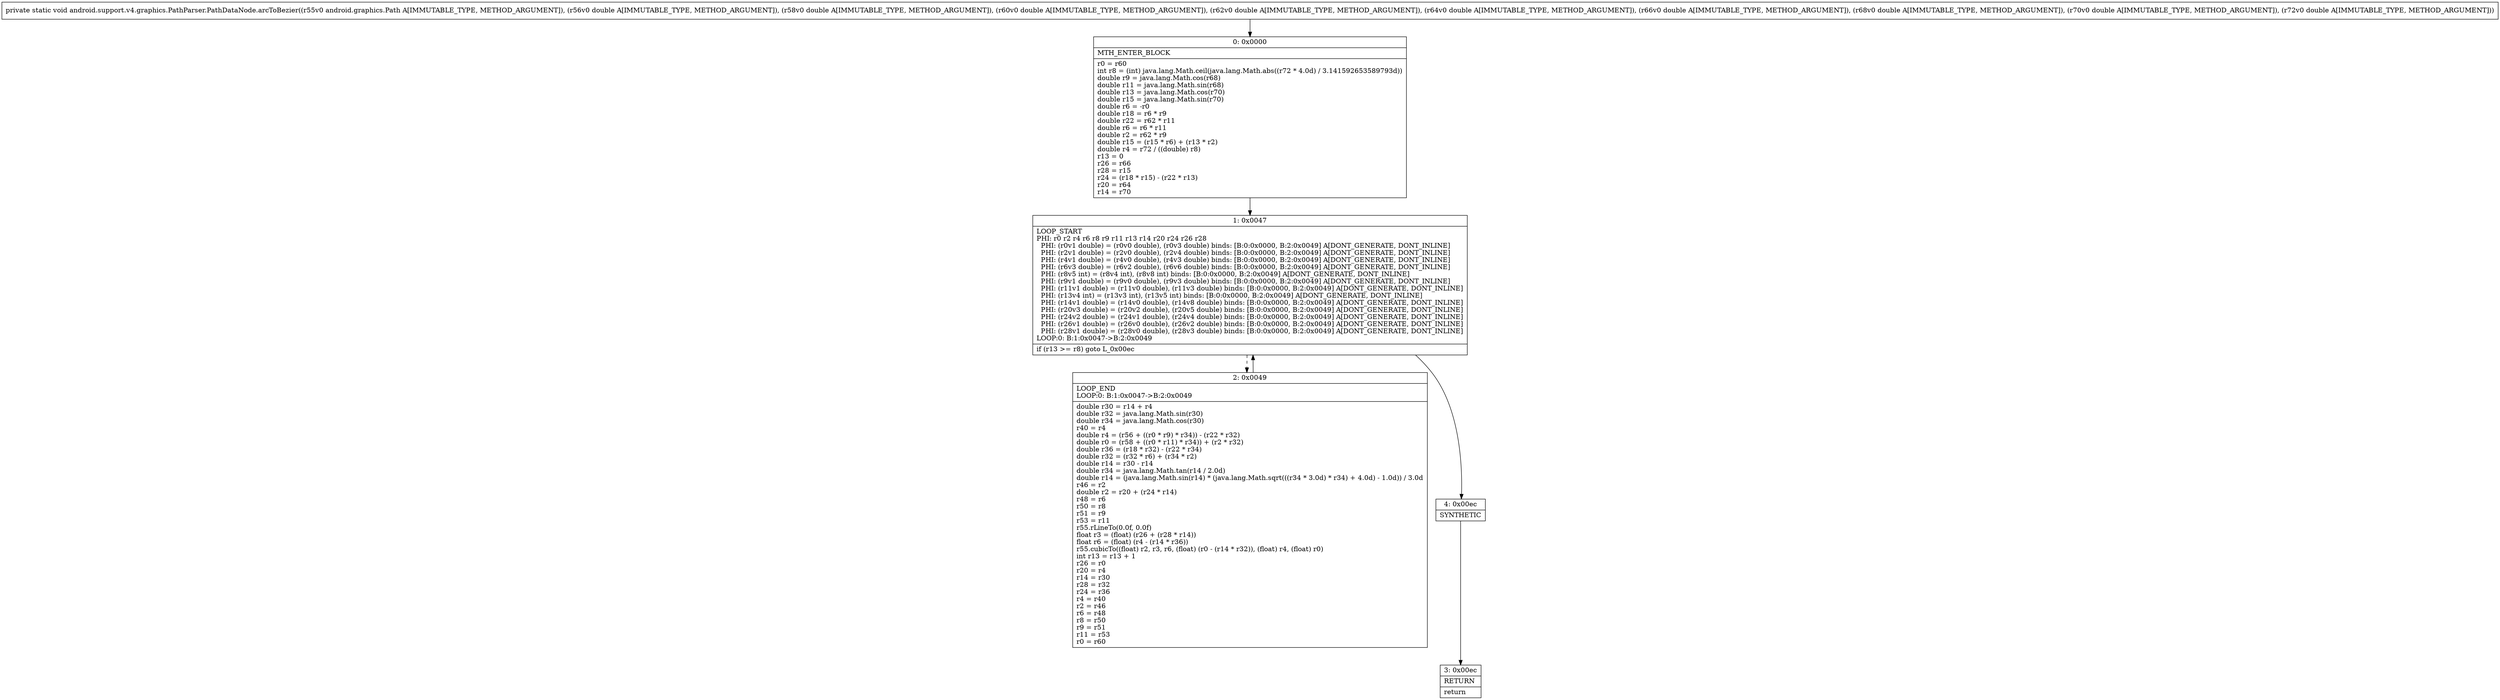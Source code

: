 digraph "CFG forandroid.support.v4.graphics.PathParser.PathDataNode.arcToBezier(Landroid\/graphics\/Path;DDDDDDDDD)V" {
Node_0 [shape=record,label="{0\:\ 0x0000|MTH_ENTER_BLOCK\l|r0 = r60\lint r8 = (int) java.lang.Math.ceil(java.lang.Math.abs((r72 * 4.0d) \/ 3.141592653589793d))\ldouble r9 = java.lang.Math.cos(r68)\ldouble r11 = java.lang.Math.sin(r68)\ldouble r13 = java.lang.Math.cos(r70)\ldouble r15 = java.lang.Math.sin(r70)\ldouble r6 = \-r0\ldouble r18 = r6 * r9\ldouble r22 = r62 * r11\ldouble r6 = r6 * r11\ldouble r2 = r62 * r9\ldouble r15 = (r15 * r6) + (r13 * r2)\ldouble r4 = r72 \/ ((double) r8)\lr13 = 0\lr26 = r66\lr28 = r15\lr24 = (r18 * r15) \- (r22 * r13)\lr20 = r64\lr14 = r70\l}"];
Node_1 [shape=record,label="{1\:\ 0x0047|LOOP_START\lPHI: r0 r2 r4 r6 r8 r9 r11 r13 r14 r20 r24 r26 r28 \l  PHI: (r0v1 double) = (r0v0 double), (r0v3 double) binds: [B:0:0x0000, B:2:0x0049] A[DONT_GENERATE, DONT_INLINE]\l  PHI: (r2v1 double) = (r2v0 double), (r2v4 double) binds: [B:0:0x0000, B:2:0x0049] A[DONT_GENERATE, DONT_INLINE]\l  PHI: (r4v1 double) = (r4v0 double), (r4v3 double) binds: [B:0:0x0000, B:2:0x0049] A[DONT_GENERATE, DONT_INLINE]\l  PHI: (r6v3 double) = (r6v2 double), (r6v6 double) binds: [B:0:0x0000, B:2:0x0049] A[DONT_GENERATE, DONT_INLINE]\l  PHI: (r8v5 int) = (r8v4 int), (r8v8 int) binds: [B:0:0x0000, B:2:0x0049] A[DONT_GENERATE, DONT_INLINE]\l  PHI: (r9v1 double) = (r9v0 double), (r9v3 double) binds: [B:0:0x0000, B:2:0x0049] A[DONT_GENERATE, DONT_INLINE]\l  PHI: (r11v1 double) = (r11v0 double), (r11v3 double) binds: [B:0:0x0000, B:2:0x0049] A[DONT_GENERATE, DONT_INLINE]\l  PHI: (r13v4 int) = (r13v3 int), (r13v5 int) binds: [B:0:0x0000, B:2:0x0049] A[DONT_GENERATE, DONT_INLINE]\l  PHI: (r14v1 double) = (r14v0 double), (r14v8 double) binds: [B:0:0x0000, B:2:0x0049] A[DONT_GENERATE, DONT_INLINE]\l  PHI: (r20v3 double) = (r20v2 double), (r20v5 double) binds: [B:0:0x0000, B:2:0x0049] A[DONT_GENERATE, DONT_INLINE]\l  PHI: (r24v2 double) = (r24v1 double), (r24v4 double) binds: [B:0:0x0000, B:2:0x0049] A[DONT_GENERATE, DONT_INLINE]\l  PHI: (r26v1 double) = (r26v0 double), (r26v2 double) binds: [B:0:0x0000, B:2:0x0049] A[DONT_GENERATE, DONT_INLINE]\l  PHI: (r28v1 double) = (r28v0 double), (r28v3 double) binds: [B:0:0x0000, B:2:0x0049] A[DONT_GENERATE, DONT_INLINE]\lLOOP:0: B:1:0x0047\-\>B:2:0x0049\l|if (r13 \>= r8) goto L_0x00ec\l}"];
Node_2 [shape=record,label="{2\:\ 0x0049|LOOP_END\lLOOP:0: B:1:0x0047\-\>B:2:0x0049\l|double r30 = r14 + r4\ldouble r32 = java.lang.Math.sin(r30)\ldouble r34 = java.lang.Math.cos(r30)\lr40 = r4\ldouble r4 = (r56 + ((r0 * r9) * r34)) \- (r22 * r32)\ldouble r0 = (r58 + ((r0 * r11) * r34)) + (r2 * r32)\ldouble r36 = (r18 * r32) \- (r22 * r34)\ldouble r32 = (r32 * r6) + (r34 * r2)\ldouble r14 = r30 \- r14\ldouble r34 = java.lang.Math.tan(r14 \/ 2.0d)\ldouble r14 = (java.lang.Math.sin(r14) * (java.lang.Math.sqrt(((r34 * 3.0d) * r34) + 4.0d) \- 1.0d)) \/ 3.0d\lr46 = r2\ldouble r2 = r20 + (r24 * r14)\lr48 = r6\lr50 = r8\lr51 = r9\lr53 = r11\lr55.rLineTo(0.0f, 0.0f)\lfloat r3 = (float) (r26 + (r28 * r14))\lfloat r6 = (float) (r4 \- (r14 * r36))\lr55.cubicTo((float) r2, r3, r6, (float) (r0 \- (r14 * r32)), (float) r4, (float) r0)\lint r13 = r13 + 1\lr26 = r0\lr20 = r4\lr14 = r30\lr28 = r32\lr24 = r36\lr4 = r40\lr2 = r46\lr6 = r48\lr8 = r50\lr9 = r51\lr11 = r53\lr0 = r60\l}"];
Node_3 [shape=record,label="{3\:\ 0x00ec|RETURN\l|return\l}"];
Node_4 [shape=record,label="{4\:\ 0x00ec|SYNTHETIC\l}"];
MethodNode[shape=record,label="{private static void android.support.v4.graphics.PathParser.PathDataNode.arcToBezier((r55v0 android.graphics.Path A[IMMUTABLE_TYPE, METHOD_ARGUMENT]), (r56v0 double A[IMMUTABLE_TYPE, METHOD_ARGUMENT]), (r58v0 double A[IMMUTABLE_TYPE, METHOD_ARGUMENT]), (r60v0 double A[IMMUTABLE_TYPE, METHOD_ARGUMENT]), (r62v0 double A[IMMUTABLE_TYPE, METHOD_ARGUMENT]), (r64v0 double A[IMMUTABLE_TYPE, METHOD_ARGUMENT]), (r66v0 double A[IMMUTABLE_TYPE, METHOD_ARGUMENT]), (r68v0 double A[IMMUTABLE_TYPE, METHOD_ARGUMENT]), (r70v0 double A[IMMUTABLE_TYPE, METHOD_ARGUMENT]), (r72v0 double A[IMMUTABLE_TYPE, METHOD_ARGUMENT])) }"];
MethodNode -> Node_0;
Node_0 -> Node_1;
Node_1 -> Node_2[style=dashed];
Node_1 -> Node_4;
Node_2 -> Node_1;
Node_4 -> Node_3;
}

